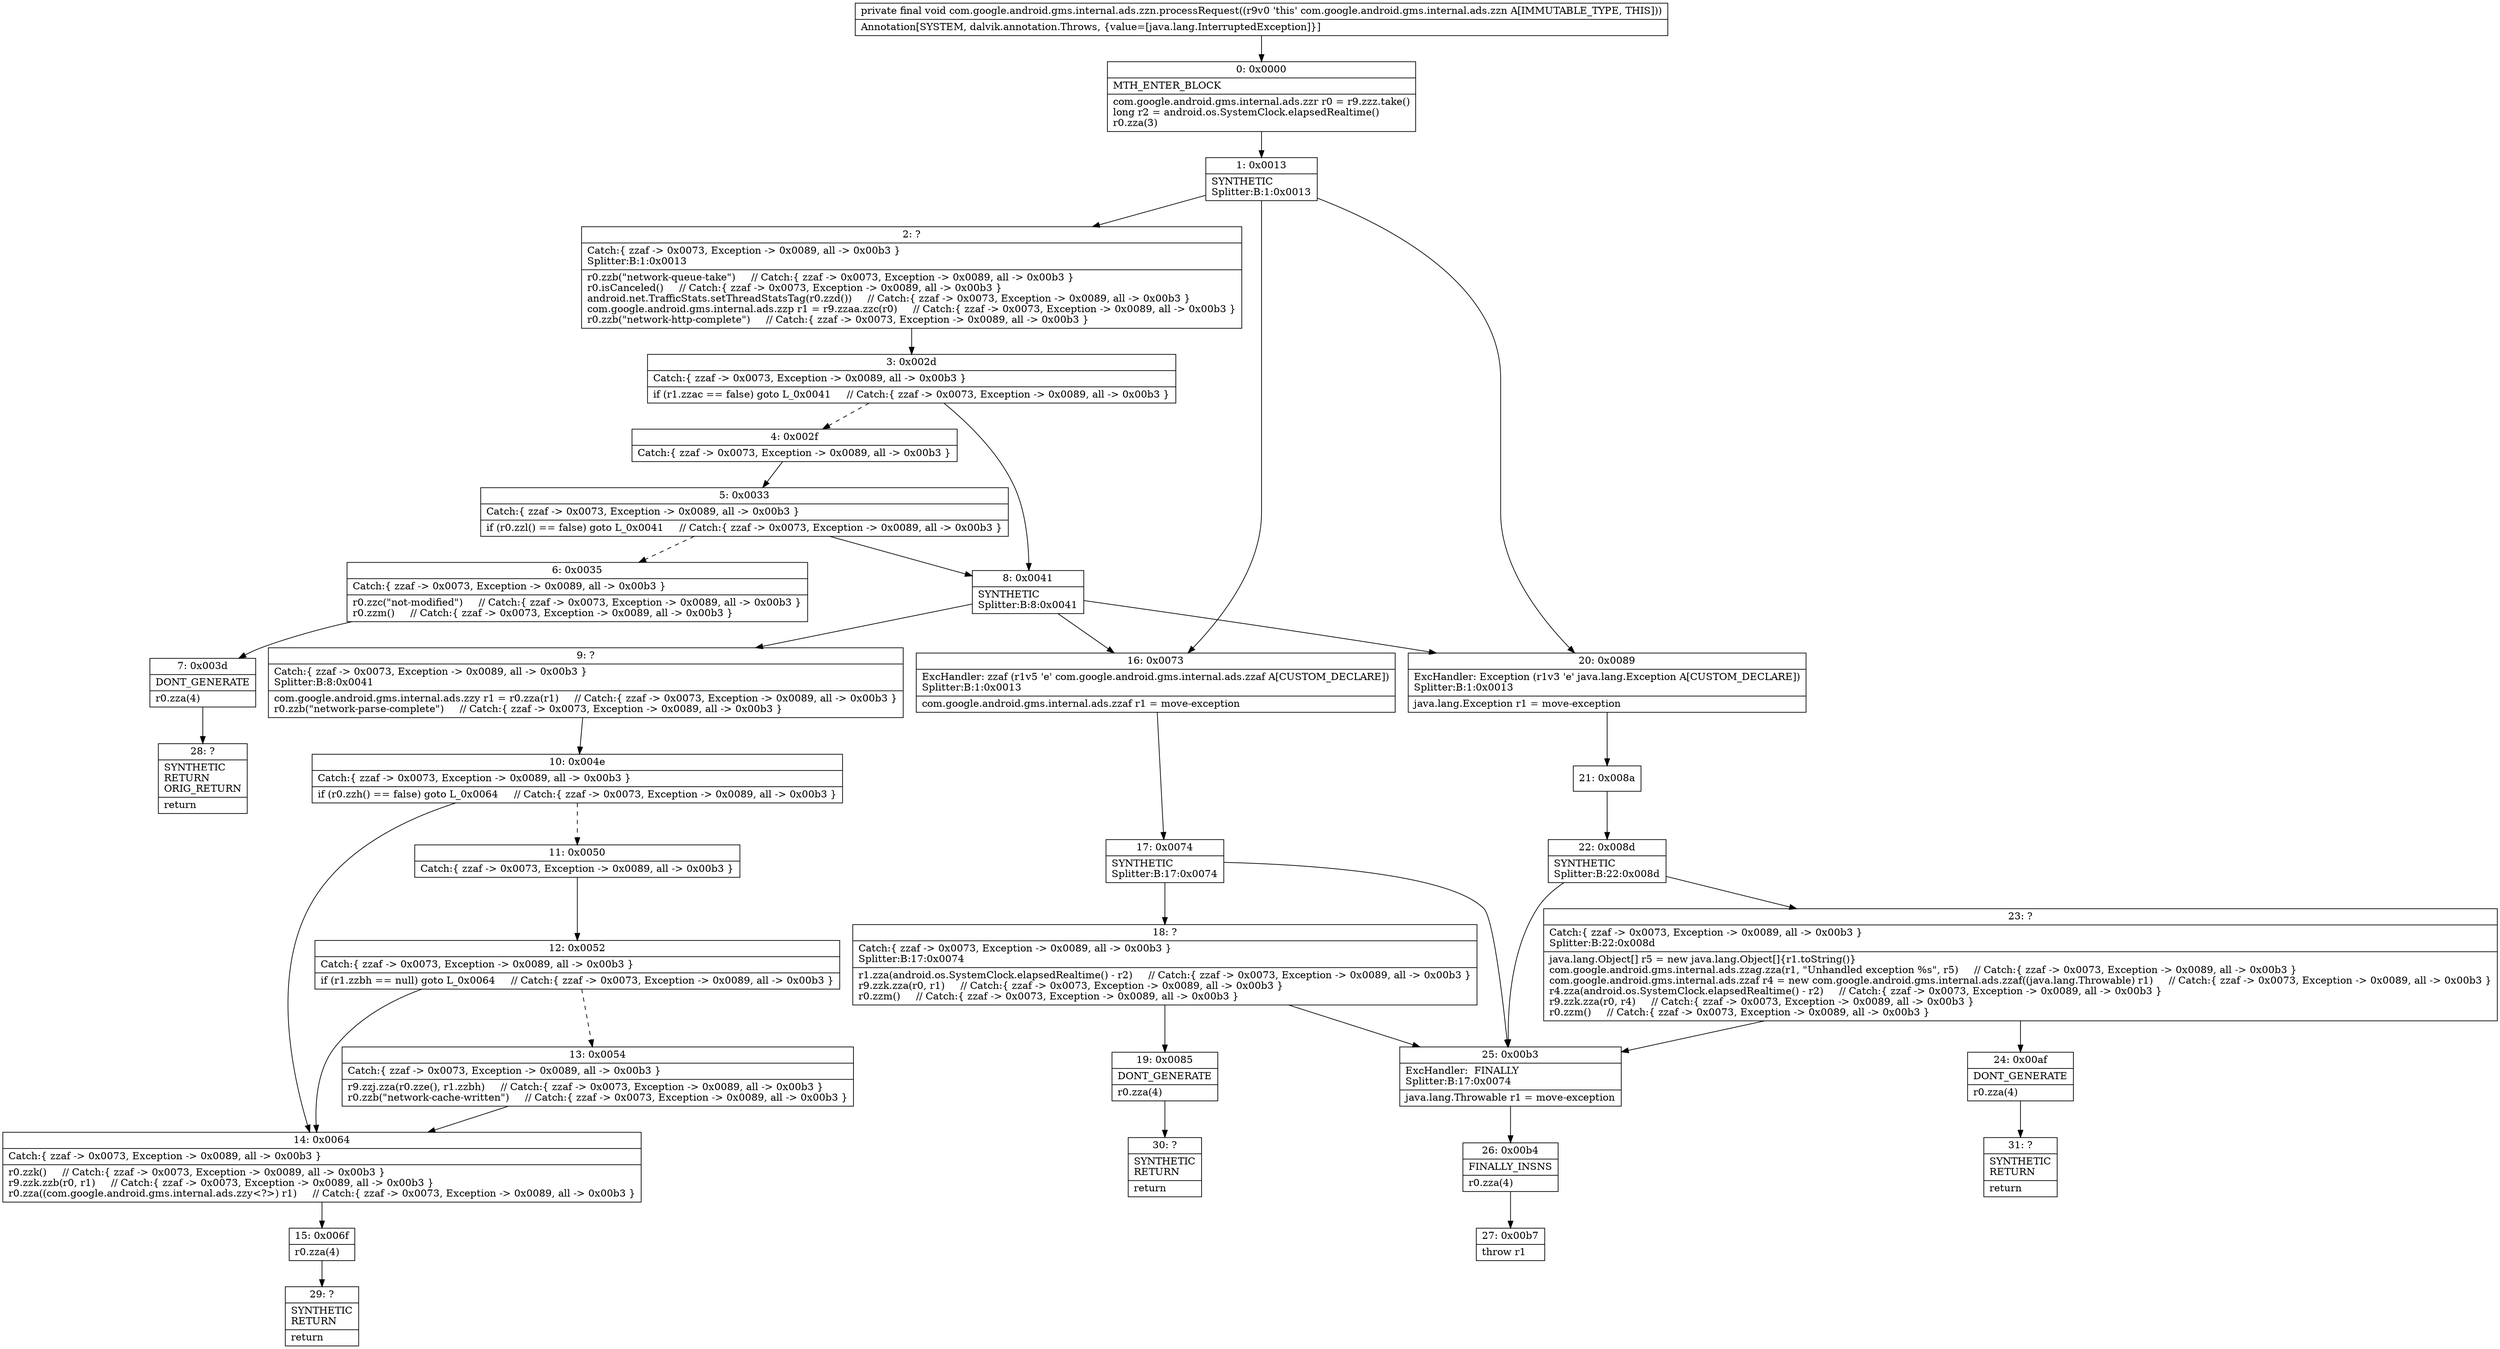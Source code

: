 digraph "CFG forcom.google.android.gms.internal.ads.zzn.processRequest()V" {
Node_0 [shape=record,label="{0\:\ 0x0000|MTH_ENTER_BLOCK\l|com.google.android.gms.internal.ads.zzr r0 = r9.zzz.take()\llong r2 = android.os.SystemClock.elapsedRealtime()\lr0.zza(3)\l}"];
Node_1 [shape=record,label="{1\:\ 0x0013|SYNTHETIC\lSplitter:B:1:0x0013\l}"];
Node_2 [shape=record,label="{2\:\ ?|Catch:\{ zzaf \-\> 0x0073, Exception \-\> 0x0089, all \-\> 0x00b3 \}\lSplitter:B:1:0x0013\l|r0.zzb(\"network\-queue\-take\")     \/\/ Catch:\{ zzaf \-\> 0x0073, Exception \-\> 0x0089, all \-\> 0x00b3 \}\lr0.isCanceled()     \/\/ Catch:\{ zzaf \-\> 0x0073, Exception \-\> 0x0089, all \-\> 0x00b3 \}\landroid.net.TrafficStats.setThreadStatsTag(r0.zzd())     \/\/ Catch:\{ zzaf \-\> 0x0073, Exception \-\> 0x0089, all \-\> 0x00b3 \}\lcom.google.android.gms.internal.ads.zzp r1 = r9.zzaa.zzc(r0)     \/\/ Catch:\{ zzaf \-\> 0x0073, Exception \-\> 0x0089, all \-\> 0x00b3 \}\lr0.zzb(\"network\-http\-complete\")     \/\/ Catch:\{ zzaf \-\> 0x0073, Exception \-\> 0x0089, all \-\> 0x00b3 \}\l}"];
Node_3 [shape=record,label="{3\:\ 0x002d|Catch:\{ zzaf \-\> 0x0073, Exception \-\> 0x0089, all \-\> 0x00b3 \}\l|if (r1.zzac == false) goto L_0x0041     \/\/ Catch:\{ zzaf \-\> 0x0073, Exception \-\> 0x0089, all \-\> 0x00b3 \}\l}"];
Node_4 [shape=record,label="{4\:\ 0x002f|Catch:\{ zzaf \-\> 0x0073, Exception \-\> 0x0089, all \-\> 0x00b3 \}\l}"];
Node_5 [shape=record,label="{5\:\ 0x0033|Catch:\{ zzaf \-\> 0x0073, Exception \-\> 0x0089, all \-\> 0x00b3 \}\l|if (r0.zzl() == false) goto L_0x0041     \/\/ Catch:\{ zzaf \-\> 0x0073, Exception \-\> 0x0089, all \-\> 0x00b3 \}\l}"];
Node_6 [shape=record,label="{6\:\ 0x0035|Catch:\{ zzaf \-\> 0x0073, Exception \-\> 0x0089, all \-\> 0x00b3 \}\l|r0.zzc(\"not\-modified\")     \/\/ Catch:\{ zzaf \-\> 0x0073, Exception \-\> 0x0089, all \-\> 0x00b3 \}\lr0.zzm()     \/\/ Catch:\{ zzaf \-\> 0x0073, Exception \-\> 0x0089, all \-\> 0x00b3 \}\l}"];
Node_7 [shape=record,label="{7\:\ 0x003d|DONT_GENERATE\l|r0.zza(4)\l}"];
Node_8 [shape=record,label="{8\:\ 0x0041|SYNTHETIC\lSplitter:B:8:0x0041\l}"];
Node_9 [shape=record,label="{9\:\ ?|Catch:\{ zzaf \-\> 0x0073, Exception \-\> 0x0089, all \-\> 0x00b3 \}\lSplitter:B:8:0x0041\l|com.google.android.gms.internal.ads.zzy r1 = r0.zza(r1)     \/\/ Catch:\{ zzaf \-\> 0x0073, Exception \-\> 0x0089, all \-\> 0x00b3 \}\lr0.zzb(\"network\-parse\-complete\")     \/\/ Catch:\{ zzaf \-\> 0x0073, Exception \-\> 0x0089, all \-\> 0x00b3 \}\l}"];
Node_10 [shape=record,label="{10\:\ 0x004e|Catch:\{ zzaf \-\> 0x0073, Exception \-\> 0x0089, all \-\> 0x00b3 \}\l|if (r0.zzh() == false) goto L_0x0064     \/\/ Catch:\{ zzaf \-\> 0x0073, Exception \-\> 0x0089, all \-\> 0x00b3 \}\l}"];
Node_11 [shape=record,label="{11\:\ 0x0050|Catch:\{ zzaf \-\> 0x0073, Exception \-\> 0x0089, all \-\> 0x00b3 \}\l}"];
Node_12 [shape=record,label="{12\:\ 0x0052|Catch:\{ zzaf \-\> 0x0073, Exception \-\> 0x0089, all \-\> 0x00b3 \}\l|if (r1.zzbh == null) goto L_0x0064     \/\/ Catch:\{ zzaf \-\> 0x0073, Exception \-\> 0x0089, all \-\> 0x00b3 \}\l}"];
Node_13 [shape=record,label="{13\:\ 0x0054|Catch:\{ zzaf \-\> 0x0073, Exception \-\> 0x0089, all \-\> 0x00b3 \}\l|r9.zzj.zza(r0.zze(), r1.zzbh)     \/\/ Catch:\{ zzaf \-\> 0x0073, Exception \-\> 0x0089, all \-\> 0x00b3 \}\lr0.zzb(\"network\-cache\-written\")     \/\/ Catch:\{ zzaf \-\> 0x0073, Exception \-\> 0x0089, all \-\> 0x00b3 \}\l}"];
Node_14 [shape=record,label="{14\:\ 0x0064|Catch:\{ zzaf \-\> 0x0073, Exception \-\> 0x0089, all \-\> 0x00b3 \}\l|r0.zzk()     \/\/ Catch:\{ zzaf \-\> 0x0073, Exception \-\> 0x0089, all \-\> 0x00b3 \}\lr9.zzk.zzb(r0, r1)     \/\/ Catch:\{ zzaf \-\> 0x0073, Exception \-\> 0x0089, all \-\> 0x00b3 \}\lr0.zza((com.google.android.gms.internal.ads.zzy\<?\>) r1)     \/\/ Catch:\{ zzaf \-\> 0x0073, Exception \-\> 0x0089, all \-\> 0x00b3 \}\l}"];
Node_15 [shape=record,label="{15\:\ 0x006f|r0.zza(4)\l}"];
Node_16 [shape=record,label="{16\:\ 0x0073|ExcHandler: zzaf (r1v5 'e' com.google.android.gms.internal.ads.zzaf A[CUSTOM_DECLARE])\lSplitter:B:1:0x0013\l|com.google.android.gms.internal.ads.zzaf r1 = move\-exception\l}"];
Node_17 [shape=record,label="{17\:\ 0x0074|SYNTHETIC\lSplitter:B:17:0x0074\l}"];
Node_18 [shape=record,label="{18\:\ ?|Catch:\{ zzaf \-\> 0x0073, Exception \-\> 0x0089, all \-\> 0x00b3 \}\lSplitter:B:17:0x0074\l|r1.zza(android.os.SystemClock.elapsedRealtime() \- r2)     \/\/ Catch:\{ zzaf \-\> 0x0073, Exception \-\> 0x0089, all \-\> 0x00b3 \}\lr9.zzk.zza(r0, r1)     \/\/ Catch:\{ zzaf \-\> 0x0073, Exception \-\> 0x0089, all \-\> 0x00b3 \}\lr0.zzm()     \/\/ Catch:\{ zzaf \-\> 0x0073, Exception \-\> 0x0089, all \-\> 0x00b3 \}\l}"];
Node_19 [shape=record,label="{19\:\ 0x0085|DONT_GENERATE\l|r0.zza(4)\l}"];
Node_20 [shape=record,label="{20\:\ 0x0089|ExcHandler: Exception (r1v3 'e' java.lang.Exception A[CUSTOM_DECLARE])\lSplitter:B:1:0x0013\l|java.lang.Exception r1 = move\-exception\l}"];
Node_21 [shape=record,label="{21\:\ 0x008a}"];
Node_22 [shape=record,label="{22\:\ 0x008d|SYNTHETIC\lSplitter:B:22:0x008d\l}"];
Node_23 [shape=record,label="{23\:\ ?|Catch:\{ zzaf \-\> 0x0073, Exception \-\> 0x0089, all \-\> 0x00b3 \}\lSplitter:B:22:0x008d\l|java.lang.Object[] r5 = new java.lang.Object[]\{r1.toString()\}\lcom.google.android.gms.internal.ads.zzag.zza(r1, \"Unhandled exception %s\", r5)     \/\/ Catch:\{ zzaf \-\> 0x0073, Exception \-\> 0x0089, all \-\> 0x00b3 \}\lcom.google.android.gms.internal.ads.zzaf r4 = new com.google.android.gms.internal.ads.zzaf((java.lang.Throwable) r1)     \/\/ Catch:\{ zzaf \-\> 0x0073, Exception \-\> 0x0089, all \-\> 0x00b3 \}\lr4.zza(android.os.SystemClock.elapsedRealtime() \- r2)     \/\/ Catch:\{ zzaf \-\> 0x0073, Exception \-\> 0x0089, all \-\> 0x00b3 \}\lr9.zzk.zza(r0, r4)     \/\/ Catch:\{ zzaf \-\> 0x0073, Exception \-\> 0x0089, all \-\> 0x00b3 \}\lr0.zzm()     \/\/ Catch:\{ zzaf \-\> 0x0073, Exception \-\> 0x0089, all \-\> 0x00b3 \}\l}"];
Node_24 [shape=record,label="{24\:\ 0x00af|DONT_GENERATE\l|r0.zza(4)\l}"];
Node_25 [shape=record,label="{25\:\ 0x00b3|ExcHandler:  FINALLY\lSplitter:B:17:0x0074\l|java.lang.Throwable r1 = move\-exception\l}"];
Node_26 [shape=record,label="{26\:\ 0x00b4|FINALLY_INSNS\l|r0.zza(4)\l}"];
Node_27 [shape=record,label="{27\:\ 0x00b7|throw r1\l}"];
Node_28 [shape=record,label="{28\:\ ?|SYNTHETIC\lRETURN\lORIG_RETURN\l|return\l}"];
Node_29 [shape=record,label="{29\:\ ?|SYNTHETIC\lRETURN\l|return\l}"];
Node_30 [shape=record,label="{30\:\ ?|SYNTHETIC\lRETURN\l|return\l}"];
Node_31 [shape=record,label="{31\:\ ?|SYNTHETIC\lRETURN\l|return\l}"];
MethodNode[shape=record,label="{private final void com.google.android.gms.internal.ads.zzn.processRequest((r9v0 'this' com.google.android.gms.internal.ads.zzn A[IMMUTABLE_TYPE, THIS]))  | Annotation[SYSTEM, dalvik.annotation.Throws, \{value=[java.lang.InterruptedException]\}]\l}"];
MethodNode -> Node_0;
Node_0 -> Node_1;
Node_1 -> Node_2;
Node_1 -> Node_16;
Node_1 -> Node_20;
Node_2 -> Node_3;
Node_3 -> Node_4[style=dashed];
Node_3 -> Node_8;
Node_4 -> Node_5;
Node_5 -> Node_6[style=dashed];
Node_5 -> Node_8;
Node_6 -> Node_7;
Node_7 -> Node_28;
Node_8 -> Node_9;
Node_8 -> Node_16;
Node_8 -> Node_20;
Node_9 -> Node_10;
Node_10 -> Node_11[style=dashed];
Node_10 -> Node_14;
Node_11 -> Node_12;
Node_12 -> Node_13[style=dashed];
Node_12 -> Node_14;
Node_13 -> Node_14;
Node_14 -> Node_15;
Node_15 -> Node_29;
Node_16 -> Node_17;
Node_17 -> Node_18;
Node_17 -> Node_25;
Node_18 -> Node_19;
Node_18 -> Node_25;
Node_19 -> Node_30;
Node_20 -> Node_21;
Node_21 -> Node_22;
Node_22 -> Node_23;
Node_22 -> Node_25;
Node_23 -> Node_24;
Node_23 -> Node_25;
Node_24 -> Node_31;
Node_25 -> Node_26;
Node_26 -> Node_27;
}

